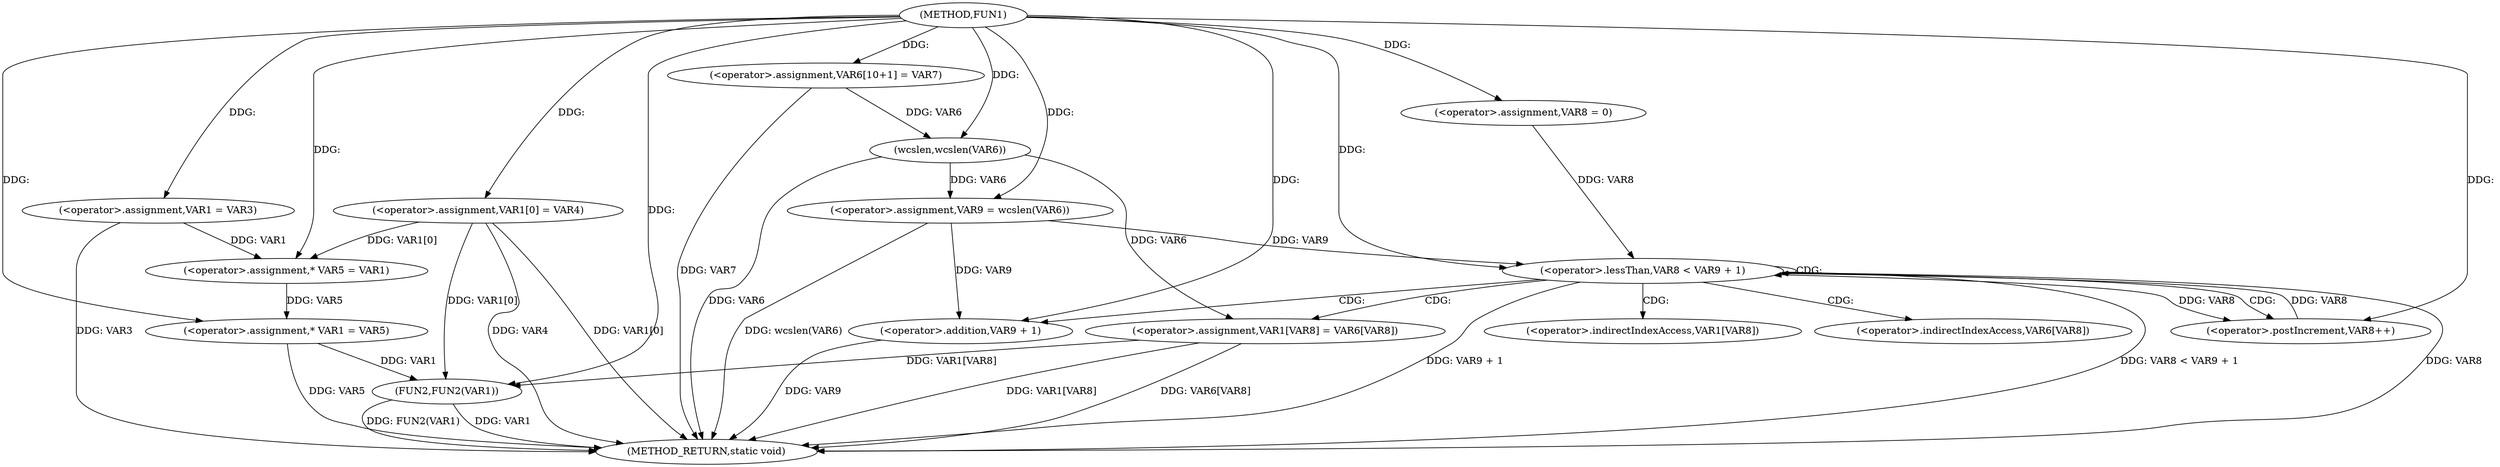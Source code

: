 digraph FUN1 {  
"1000100" [label = "(METHOD,FUN1)" ]
"1000154" [label = "(METHOD_RETURN,static void)" ]
"1000105" [label = "(<operator>.assignment,VAR1 = VAR3)" ]
"1000108" [label = "(<operator>.assignment,VAR1[0] = VAR4)" ]
"1000115" [label = "(<operator>.assignment,* VAR5 = VAR1)" ]
"1000119" [label = "(<operator>.assignment,* VAR1 = VAR5)" ]
"1000124" [label = "(<operator>.assignment,VAR6[10+1] = VAR7)" ]
"1000129" [label = "(<operator>.assignment,VAR9 = wcslen(VAR6))" ]
"1000131" [label = "(wcslen,wcslen(VAR6))" ]
"1000134" [label = "(<operator>.assignment,VAR8 = 0)" ]
"1000137" [label = "(<operator>.lessThan,VAR8 < VAR9 + 1)" ]
"1000139" [label = "(<operator>.addition,VAR9 + 1)" ]
"1000142" [label = "(<operator>.postIncrement,VAR8++)" ]
"1000145" [label = "(<operator>.assignment,VAR1[VAR8] = VAR6[VAR8])" ]
"1000152" [label = "(FUN2,FUN2(VAR1))" ]
"1000146" [label = "(<operator>.indirectIndexAccess,VAR1[VAR8])" ]
"1000149" [label = "(<operator>.indirectIndexAccess,VAR6[VAR8])" ]
  "1000124" -> "1000154"  [ label = "DDG: VAR7"] 
  "1000105" -> "1000154"  [ label = "DDG: VAR3"] 
  "1000145" -> "1000154"  [ label = "DDG: VAR6[VAR8]"] 
  "1000152" -> "1000154"  [ label = "DDG: VAR1"] 
  "1000108" -> "1000154"  [ label = "DDG: VAR4"] 
  "1000137" -> "1000154"  [ label = "DDG: VAR8"] 
  "1000145" -> "1000154"  [ label = "DDG: VAR1[VAR8]"] 
  "1000131" -> "1000154"  [ label = "DDG: VAR6"] 
  "1000137" -> "1000154"  [ label = "DDG: VAR9 + 1"] 
  "1000139" -> "1000154"  [ label = "DDG: VAR9"] 
  "1000152" -> "1000154"  [ label = "DDG: FUN2(VAR1)"] 
  "1000119" -> "1000154"  [ label = "DDG: VAR5"] 
  "1000137" -> "1000154"  [ label = "DDG: VAR8 < VAR9 + 1"] 
  "1000108" -> "1000154"  [ label = "DDG: VAR1[0]"] 
  "1000129" -> "1000154"  [ label = "DDG: wcslen(VAR6)"] 
  "1000100" -> "1000105"  [ label = "DDG: "] 
  "1000100" -> "1000108"  [ label = "DDG: "] 
  "1000105" -> "1000115"  [ label = "DDG: VAR1"] 
  "1000108" -> "1000115"  [ label = "DDG: VAR1[0]"] 
  "1000100" -> "1000115"  [ label = "DDG: "] 
  "1000115" -> "1000119"  [ label = "DDG: VAR5"] 
  "1000100" -> "1000119"  [ label = "DDG: "] 
  "1000100" -> "1000124"  [ label = "DDG: "] 
  "1000131" -> "1000129"  [ label = "DDG: VAR6"] 
  "1000100" -> "1000129"  [ label = "DDG: "] 
  "1000124" -> "1000131"  [ label = "DDG: VAR6"] 
  "1000100" -> "1000131"  [ label = "DDG: "] 
  "1000100" -> "1000134"  [ label = "DDG: "] 
  "1000134" -> "1000137"  [ label = "DDG: VAR8"] 
  "1000142" -> "1000137"  [ label = "DDG: VAR8"] 
  "1000100" -> "1000137"  [ label = "DDG: "] 
  "1000129" -> "1000137"  [ label = "DDG: VAR9"] 
  "1000129" -> "1000139"  [ label = "DDG: VAR9"] 
  "1000100" -> "1000139"  [ label = "DDG: "] 
  "1000137" -> "1000142"  [ label = "DDG: VAR8"] 
  "1000100" -> "1000142"  [ label = "DDG: "] 
  "1000131" -> "1000145"  [ label = "DDG: VAR6"] 
  "1000119" -> "1000152"  [ label = "DDG: VAR1"] 
  "1000145" -> "1000152"  [ label = "DDG: VAR1[VAR8]"] 
  "1000108" -> "1000152"  [ label = "DDG: VAR1[0]"] 
  "1000100" -> "1000152"  [ label = "DDG: "] 
  "1000137" -> "1000142"  [ label = "CDG: "] 
  "1000137" -> "1000137"  [ label = "CDG: "] 
  "1000137" -> "1000145"  [ label = "CDG: "] 
  "1000137" -> "1000139"  [ label = "CDG: "] 
  "1000137" -> "1000146"  [ label = "CDG: "] 
  "1000137" -> "1000149"  [ label = "CDG: "] 
}
